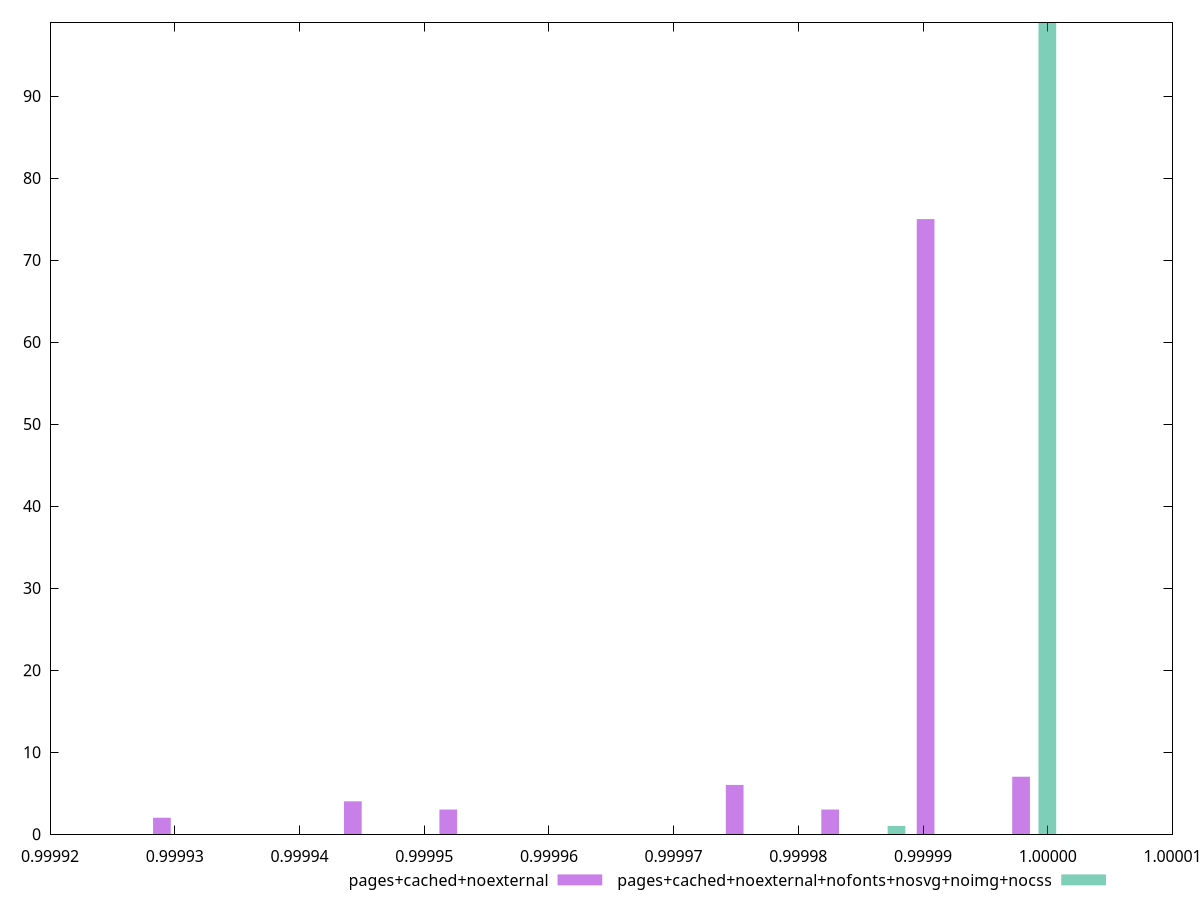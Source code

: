 $_pagesCachedNoexternal <<EOF
0.9999825501267164 3
0.999990204089243 75
0.9999748961641899 6
0.9999978580517694 7
0.9999442803140839 4
0.9999289723890308 2
0.9999519342766103 3
EOF
$_pagesCachedNoexternalNofontsNosvgNoimgNocss <<EOF
0.9999999641342968 99
0.9999878682154689 1
EOF
set key outside below
set terminal pngcairo
set output "report_00004_2020-11-02T20-21-41.718Z/max-potential-fid/max-potential-fid_pages+cached+noexternal_pages+cached+noexternal+nofonts+nosvg+noimg+nocss+hist.png"
set boxwidth 0.000001419834905320716
set style fill transparent solid 0.5 noborder
set yrange [0:99]
plot $_pagesCachedNoexternal title "pages+cached+noexternal" with boxes ,$_pagesCachedNoexternalNofontsNosvgNoimgNocss title "pages+cached+noexternal+nofonts+nosvg+noimg+nocss" with boxes ,